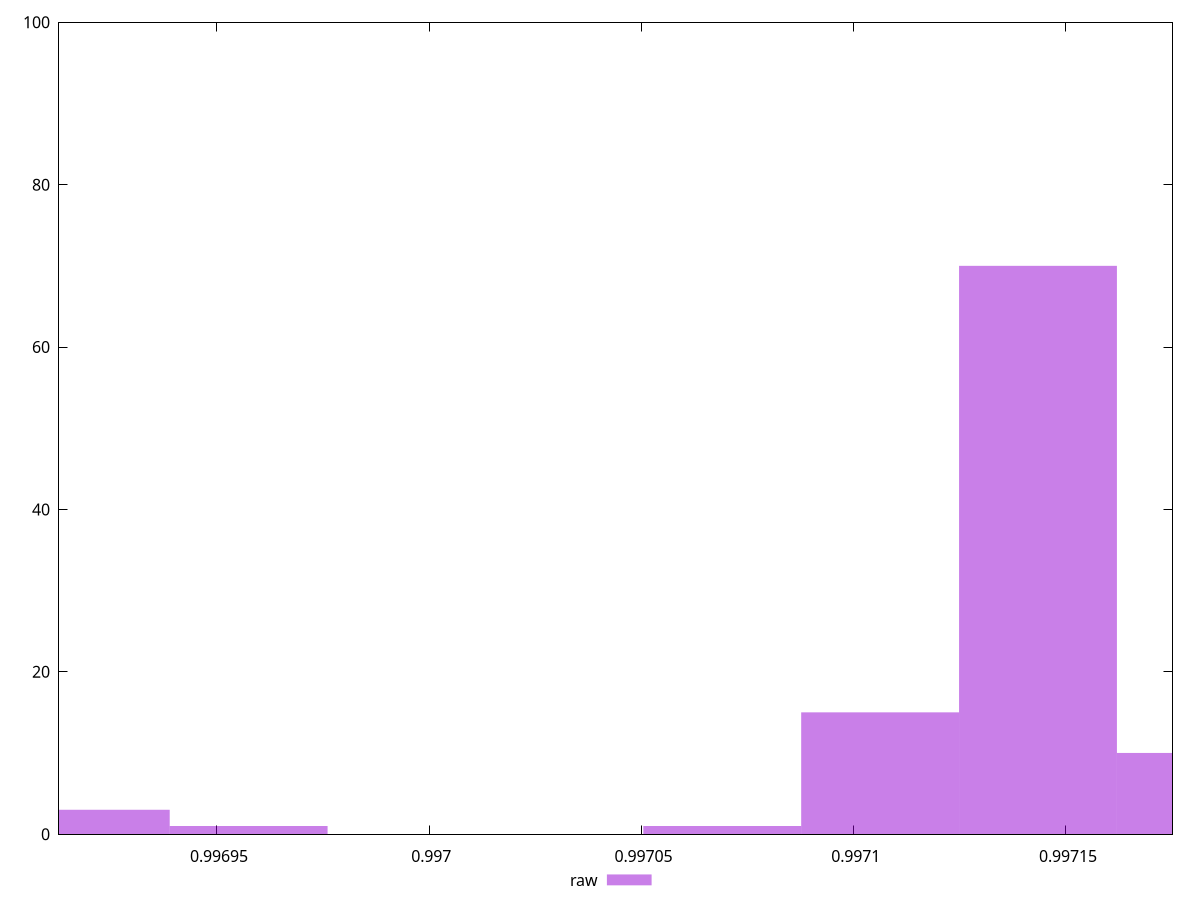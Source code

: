 reset

$raw <<EOF
0.9971434061266888 70
0.9971062159355011 15
0.9971805963178766 10
0.9969202649795622 3
0.99695745517075 1
0.9970690257443132 1
EOF

set key outside below
set boxwidth 0.000037190191187777444
set xrange [0.996912778345579:0.9971750930272826]
set yrange [0:100]
set trange [0:100]
set style fill transparent solid 0.5 noborder
set terminal svg size 640, 490 enhanced background rgb 'white'
set output "reprap/meta/pScore/samples/pages+cached+noexternal+nojs/raw/histogram.svg"

plot $raw title "raw" with boxes

reset
